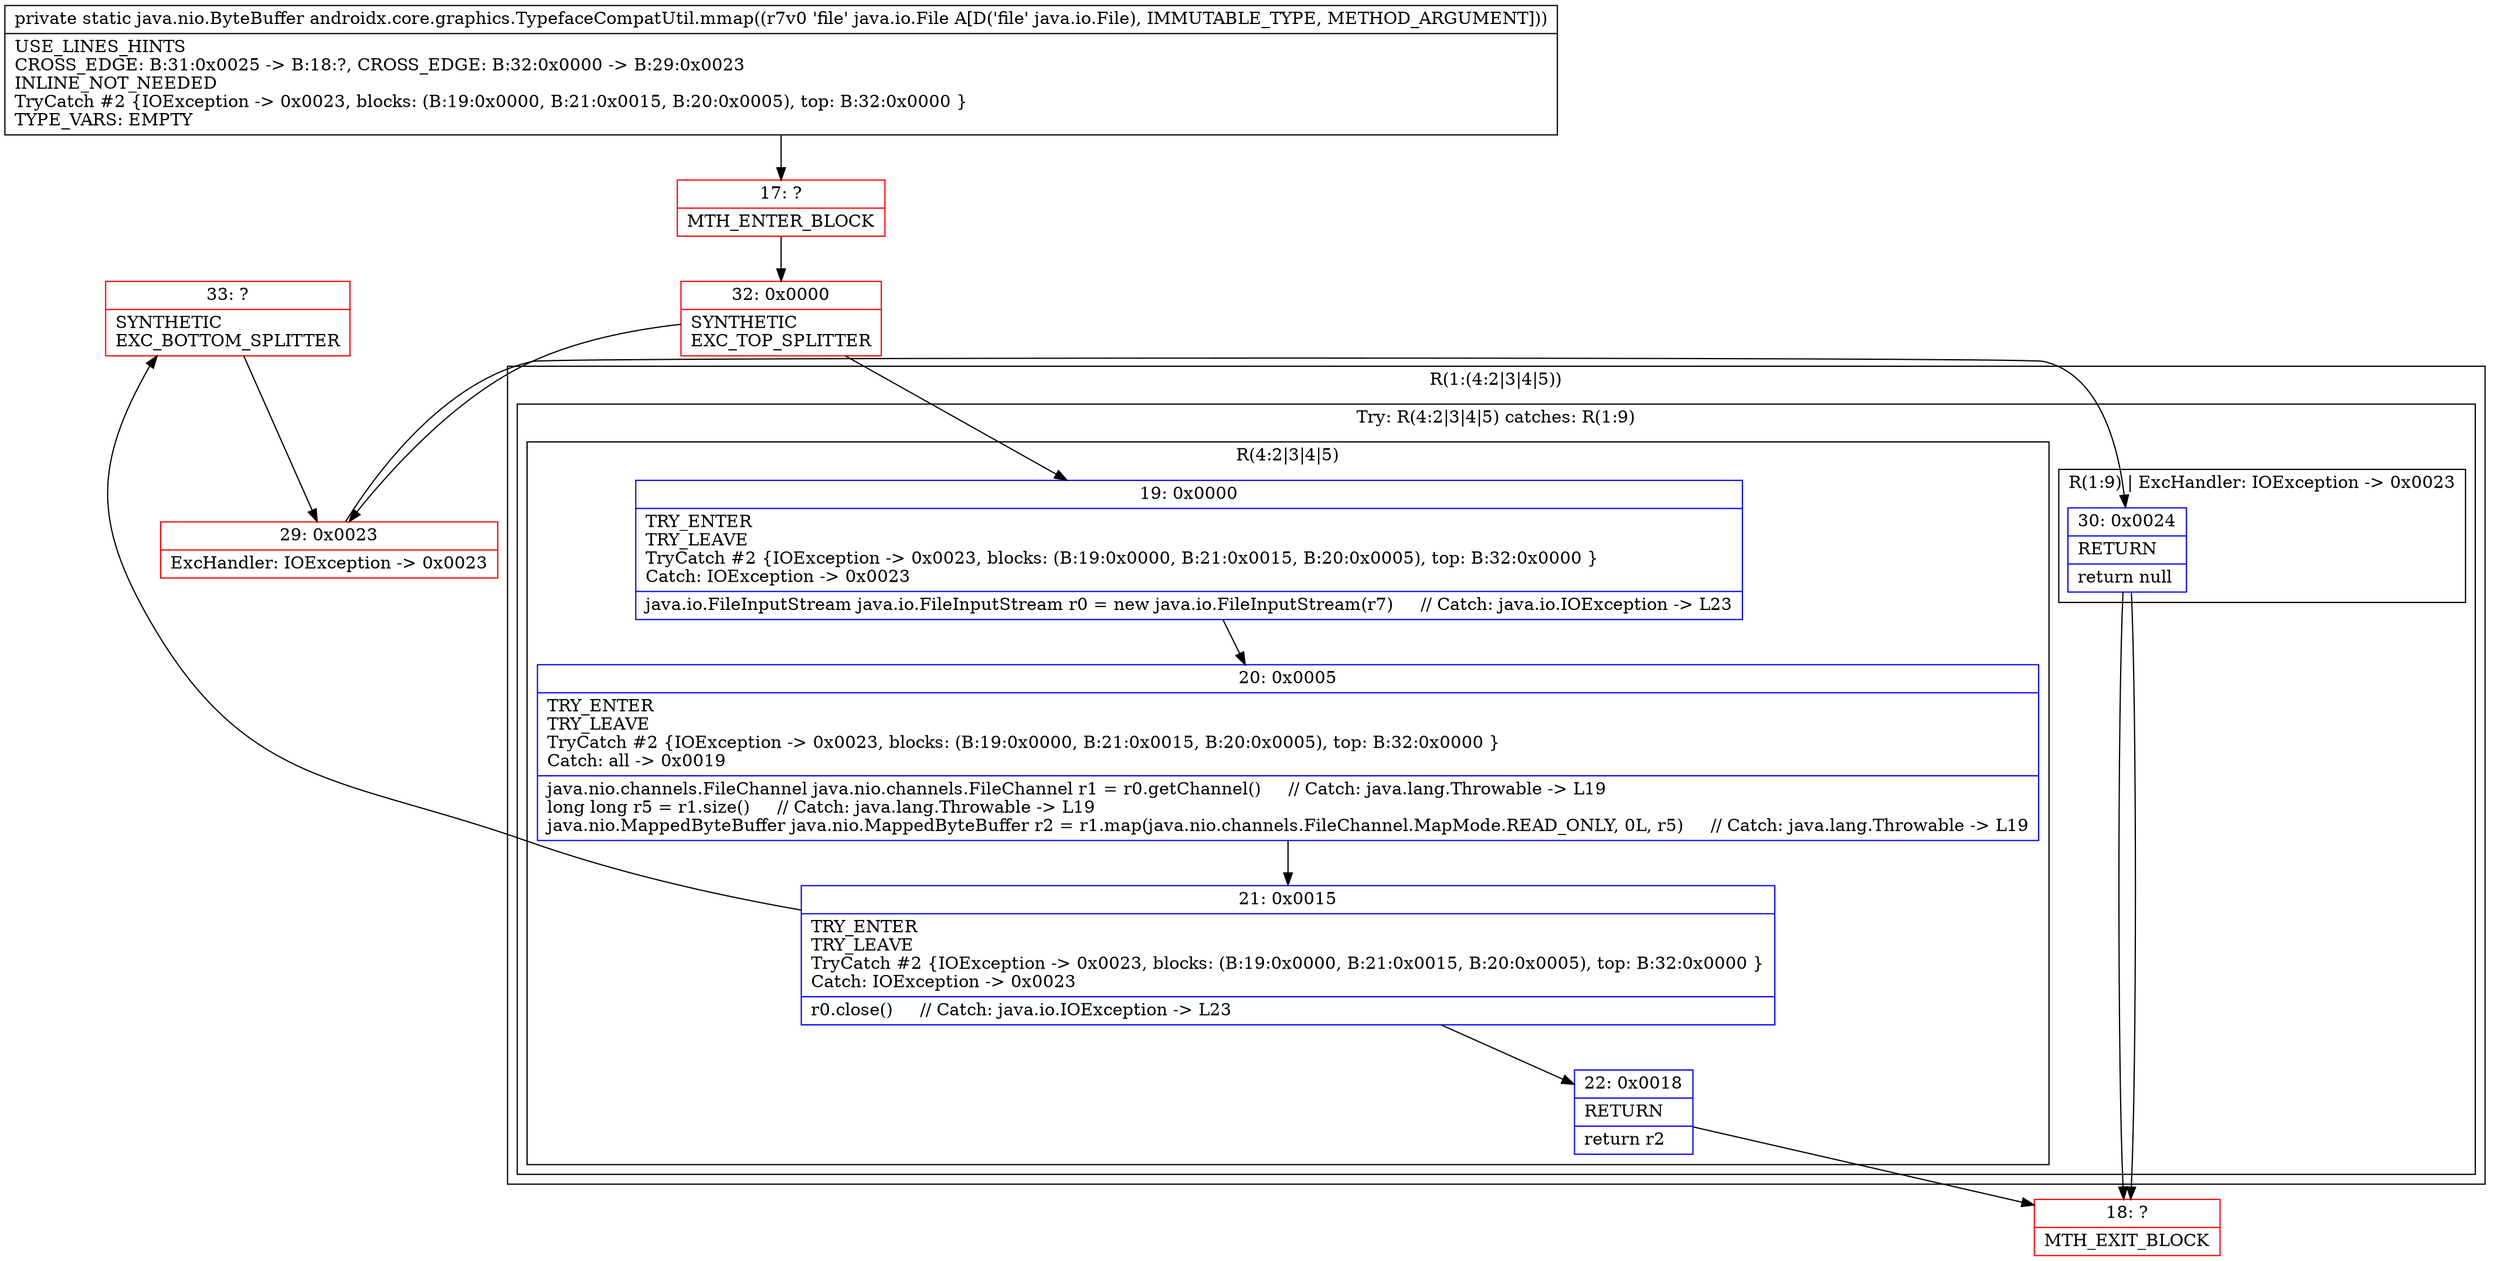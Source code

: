 digraph "CFG forandroidx.core.graphics.TypefaceCompatUtil.mmap(Ljava\/io\/File;)Ljava\/nio\/ByteBuffer;" {
subgraph cluster_Region_809902584 {
label = "R(1:(4:2|3|4|5))";
node [shape=record,color=blue];
subgraph cluster_TryCatchRegion_1640090971 {
label = "Try: R(4:2|3|4|5) catches: R(1:9)";
node [shape=record,color=blue];
subgraph cluster_Region_20528884 {
label = "R(4:2|3|4|5)";
node [shape=record,color=blue];
Node_19 [shape=record,label="{19\:\ 0x0000|TRY_ENTER\lTRY_LEAVE\lTryCatch #2 \{IOException \-\> 0x0023, blocks: (B:19:0x0000, B:21:0x0015, B:20:0x0005), top: B:32:0x0000 \}\lCatch: IOException \-\> 0x0023\l|java.io.FileInputStream java.io.FileInputStream r0 = new java.io.FileInputStream(r7)     \/\/ Catch: java.io.IOException \-\> L23\l}"];
Node_20 [shape=record,label="{20\:\ 0x0005|TRY_ENTER\lTRY_LEAVE\lTryCatch #2 \{IOException \-\> 0x0023, blocks: (B:19:0x0000, B:21:0x0015, B:20:0x0005), top: B:32:0x0000 \}\lCatch: all \-\> 0x0019\l|java.nio.channels.FileChannel java.nio.channels.FileChannel r1 = r0.getChannel()     \/\/ Catch: java.lang.Throwable \-\> L19\llong long r5 = r1.size()     \/\/ Catch: java.lang.Throwable \-\> L19\ljava.nio.MappedByteBuffer java.nio.MappedByteBuffer r2 = r1.map(java.nio.channels.FileChannel.MapMode.READ_ONLY, 0L, r5)     \/\/ Catch: java.lang.Throwable \-\> L19\l}"];
Node_21 [shape=record,label="{21\:\ 0x0015|TRY_ENTER\lTRY_LEAVE\lTryCatch #2 \{IOException \-\> 0x0023, blocks: (B:19:0x0000, B:21:0x0015, B:20:0x0005), top: B:32:0x0000 \}\lCatch: IOException \-\> 0x0023\l|r0.close()     \/\/ Catch: java.io.IOException \-\> L23\l}"];
Node_22 [shape=record,label="{22\:\ 0x0018|RETURN\l|return r2\l}"];
}
subgraph cluster_Region_1443284234 {
label = "R(1:9) | ExcHandler: IOException \-\> 0x0023\l";
node [shape=record,color=blue];
Node_30 [shape=record,label="{30\:\ 0x0024|RETURN\l|return null\l}"];
}
}
}
subgraph cluster_Region_1443284234 {
label = "R(1:9) | ExcHandler: IOException \-\> 0x0023\l";
node [shape=record,color=blue];
Node_30 [shape=record,label="{30\:\ 0x0024|RETURN\l|return null\l}"];
}
Node_17 [shape=record,color=red,label="{17\:\ ?|MTH_ENTER_BLOCK\l}"];
Node_32 [shape=record,color=red,label="{32\:\ 0x0000|SYNTHETIC\lEXC_TOP_SPLITTER\l}"];
Node_18 [shape=record,color=red,label="{18\:\ ?|MTH_EXIT_BLOCK\l}"];
Node_33 [shape=record,color=red,label="{33\:\ ?|SYNTHETIC\lEXC_BOTTOM_SPLITTER\l}"];
Node_29 [shape=record,color=red,label="{29\:\ 0x0023|ExcHandler: IOException \-\> 0x0023\l}"];
MethodNode[shape=record,label="{private static java.nio.ByteBuffer androidx.core.graphics.TypefaceCompatUtil.mmap((r7v0 'file' java.io.File A[D('file' java.io.File), IMMUTABLE_TYPE, METHOD_ARGUMENT]))  | USE_LINES_HINTS\lCROSS_EDGE: B:31:0x0025 \-\> B:18:?, CROSS_EDGE: B:32:0x0000 \-\> B:29:0x0023\lINLINE_NOT_NEEDED\lTryCatch #2 \{IOException \-\> 0x0023, blocks: (B:19:0x0000, B:21:0x0015, B:20:0x0005), top: B:32:0x0000 \}\lTYPE_VARS: EMPTY\l}"];
MethodNode -> Node_17;Node_19 -> Node_20;
Node_20 -> Node_21;
Node_21 -> Node_22;
Node_21 -> Node_33;
Node_22 -> Node_18;
Node_30 -> Node_18;
Node_30 -> Node_18;
Node_17 -> Node_32;
Node_32 -> Node_19;
Node_32 -> Node_29;
Node_33 -> Node_29;
Node_29 -> Node_30;
}

